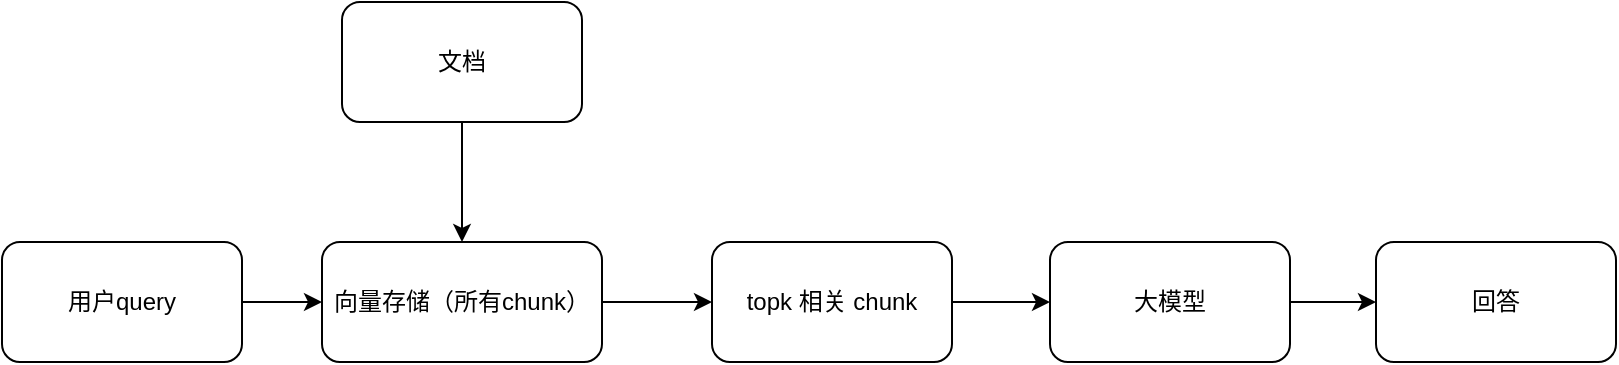 <mxfile version="26.1.1">
  <diagram name="第 1 页" id="g1IdeLJjptqXAEEoTQ2b">
    <mxGraphModel dx="954" dy="537" grid="1" gridSize="10" guides="1" tooltips="1" connect="1" arrows="1" fold="1" page="1" pageScale="1" pageWidth="827" pageHeight="1169" math="0" shadow="0">
      <root>
        <mxCell id="0" />
        <mxCell id="1" parent="0" />
        <mxCell id="Wc6vLKa5-VDnFjRI3LVe-1" value="文档" style="rounded=1;whiteSpace=wrap;html=1;" parent="1" vertex="1">
          <mxGeometry x="180" y="60" width="120" height="60" as="geometry" />
        </mxCell>
        <mxCell id="Wc6vLKa5-VDnFjRI3LVe-3" value="向量存储（所有chunk）" style="rounded=1;whiteSpace=wrap;html=1;" parent="1" vertex="1">
          <mxGeometry x="170" y="180" width="140" height="60" as="geometry" />
        </mxCell>
        <mxCell id="Wc6vLKa5-VDnFjRI3LVe-4" value="" style="endArrow=classic;html=1;rounded=0;exitX=0.5;exitY=1;exitDx=0;exitDy=0;entryX=0.5;entryY=0;entryDx=0;entryDy=0;" parent="1" source="Wc6vLKa5-VDnFjRI3LVe-1" target="Wc6vLKa5-VDnFjRI3LVe-3" edge="1">
          <mxGeometry width="50" height="50" relative="1" as="geometry">
            <mxPoint x="360" y="290" as="sourcePoint" />
            <mxPoint x="410" y="240" as="targetPoint" />
          </mxGeometry>
        </mxCell>
        <mxCell id="Wc6vLKa5-VDnFjRI3LVe-8" value="用户query" style="rounded=1;whiteSpace=wrap;html=1;" parent="1" vertex="1">
          <mxGeometry x="10" y="180" width="120" height="60" as="geometry" />
        </mxCell>
        <mxCell id="Wc6vLKa5-VDnFjRI3LVe-9" value="" style="endArrow=classic;html=1;rounded=0;exitX=1;exitY=0.5;exitDx=0;exitDy=0;entryX=0;entryY=0.5;entryDx=0;entryDy=0;" parent="1" source="Wc6vLKa5-VDnFjRI3LVe-8" target="Wc6vLKa5-VDnFjRI3LVe-3" edge="1">
          <mxGeometry width="50" height="50" relative="1" as="geometry">
            <mxPoint x="70" y="270" as="sourcePoint" />
            <mxPoint x="120" y="220" as="targetPoint" />
          </mxGeometry>
        </mxCell>
        <mxCell id="Wc6vLKa5-VDnFjRI3LVe-11" value="topk 相关 chunk" style="rounded=1;whiteSpace=wrap;html=1;" parent="1" vertex="1">
          <mxGeometry x="365" y="180" width="120" height="60" as="geometry" />
        </mxCell>
        <mxCell id="Wc6vLKa5-VDnFjRI3LVe-12" value="" style="endArrow=classic;html=1;rounded=0;entryX=0;entryY=0.5;entryDx=0;entryDy=0;exitX=1;exitY=0.5;exitDx=0;exitDy=0;" parent="1" source="Wc6vLKa5-VDnFjRI3LVe-3" target="Wc6vLKa5-VDnFjRI3LVe-11" edge="1">
          <mxGeometry width="50" height="50" relative="1" as="geometry">
            <mxPoint x="280" y="280" as="sourcePoint" />
            <mxPoint x="330" y="230" as="targetPoint" />
          </mxGeometry>
        </mxCell>
        <mxCell id="Wc6vLKa5-VDnFjRI3LVe-14" value="大模型" style="rounded=1;whiteSpace=wrap;html=1;" parent="1" vertex="1">
          <mxGeometry x="534" y="180" width="120" height="60" as="geometry" />
        </mxCell>
        <mxCell id="Wc6vLKa5-VDnFjRI3LVe-15" value="" style="endArrow=classic;html=1;rounded=0;entryX=0;entryY=0.5;entryDx=0;entryDy=0;exitX=1;exitY=0.5;exitDx=0;exitDy=0;" parent="1" source="Wc6vLKa5-VDnFjRI3LVe-11" target="Wc6vLKa5-VDnFjRI3LVe-14" edge="1">
          <mxGeometry width="50" height="50" relative="1" as="geometry">
            <mxPoint x="300" y="270" as="sourcePoint" />
            <mxPoint x="350" y="220" as="targetPoint" />
          </mxGeometry>
        </mxCell>
        <mxCell id="o4p1ZnyVLb7rtsu3He_M-2" value="回答" style="rounded=1;whiteSpace=wrap;html=1;" vertex="1" parent="1">
          <mxGeometry x="697" y="180" width="120" height="60" as="geometry" />
        </mxCell>
        <mxCell id="o4p1ZnyVLb7rtsu3He_M-3" value="" style="endArrow=classic;html=1;rounded=0;exitX=1;exitY=0.5;exitDx=0;exitDy=0;" edge="1" parent="1" source="Wc6vLKa5-VDnFjRI3LVe-14" target="o4p1ZnyVLb7rtsu3He_M-2">
          <mxGeometry width="50" height="50" relative="1" as="geometry">
            <mxPoint x="495" y="220" as="sourcePoint" />
            <mxPoint x="544" y="220" as="targetPoint" />
          </mxGeometry>
        </mxCell>
      </root>
    </mxGraphModel>
  </diagram>
</mxfile>
